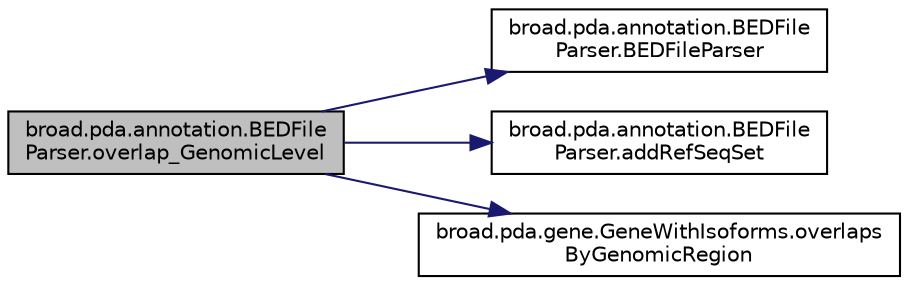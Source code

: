 digraph "broad.pda.annotation.BEDFileParser.overlap_GenomicLevel"
{
  edge [fontname="Helvetica",fontsize="10",labelfontname="Helvetica",labelfontsize="10"];
  node [fontname="Helvetica",fontsize="10",shape=record];
  rankdir="LR";
  Node1 [label="broad.pda.annotation.BEDFile\lParser.overlap_GenomicLevel",height=0.2,width=0.4,color="black", fillcolor="grey75", style="filled" fontcolor="black"];
  Node1 -> Node2 [color="midnightblue",fontsize="10",style="solid"];
  Node2 [label="broad.pda.annotation.BEDFile\lParser.BEDFileParser",height=0.2,width=0.4,color="black", fillcolor="white", style="filled",URL="$classbroad_1_1pda_1_1annotation_1_1_b_e_d_file_parser.html#acd6fe6d8855d55b314b356117b555033"];
  Node1 -> Node3 [color="midnightblue",fontsize="10",style="solid"];
  Node3 [label="broad.pda.annotation.BEDFile\lParser.addRefSeqSet",height=0.2,width=0.4,color="black", fillcolor="white", style="filled",URL="$classbroad_1_1pda_1_1annotation_1_1_b_e_d_file_parser.html#a5ec77234ba579c7974dcf39938afb2f4"];
  Node1 -> Node4 [color="midnightblue",fontsize="10",style="solid"];
  Node4 [label="broad.pda.gene.GeneWithIsoforms.overlaps\lByGenomicRegion",height=0.2,width=0.4,color="black", fillcolor="white", style="filled",URL="$classbroad_1_1pda_1_1gene_1_1_gene_with_isoforms.html#aa7df0b4b64b4537f2161246df97689ce"];
}
